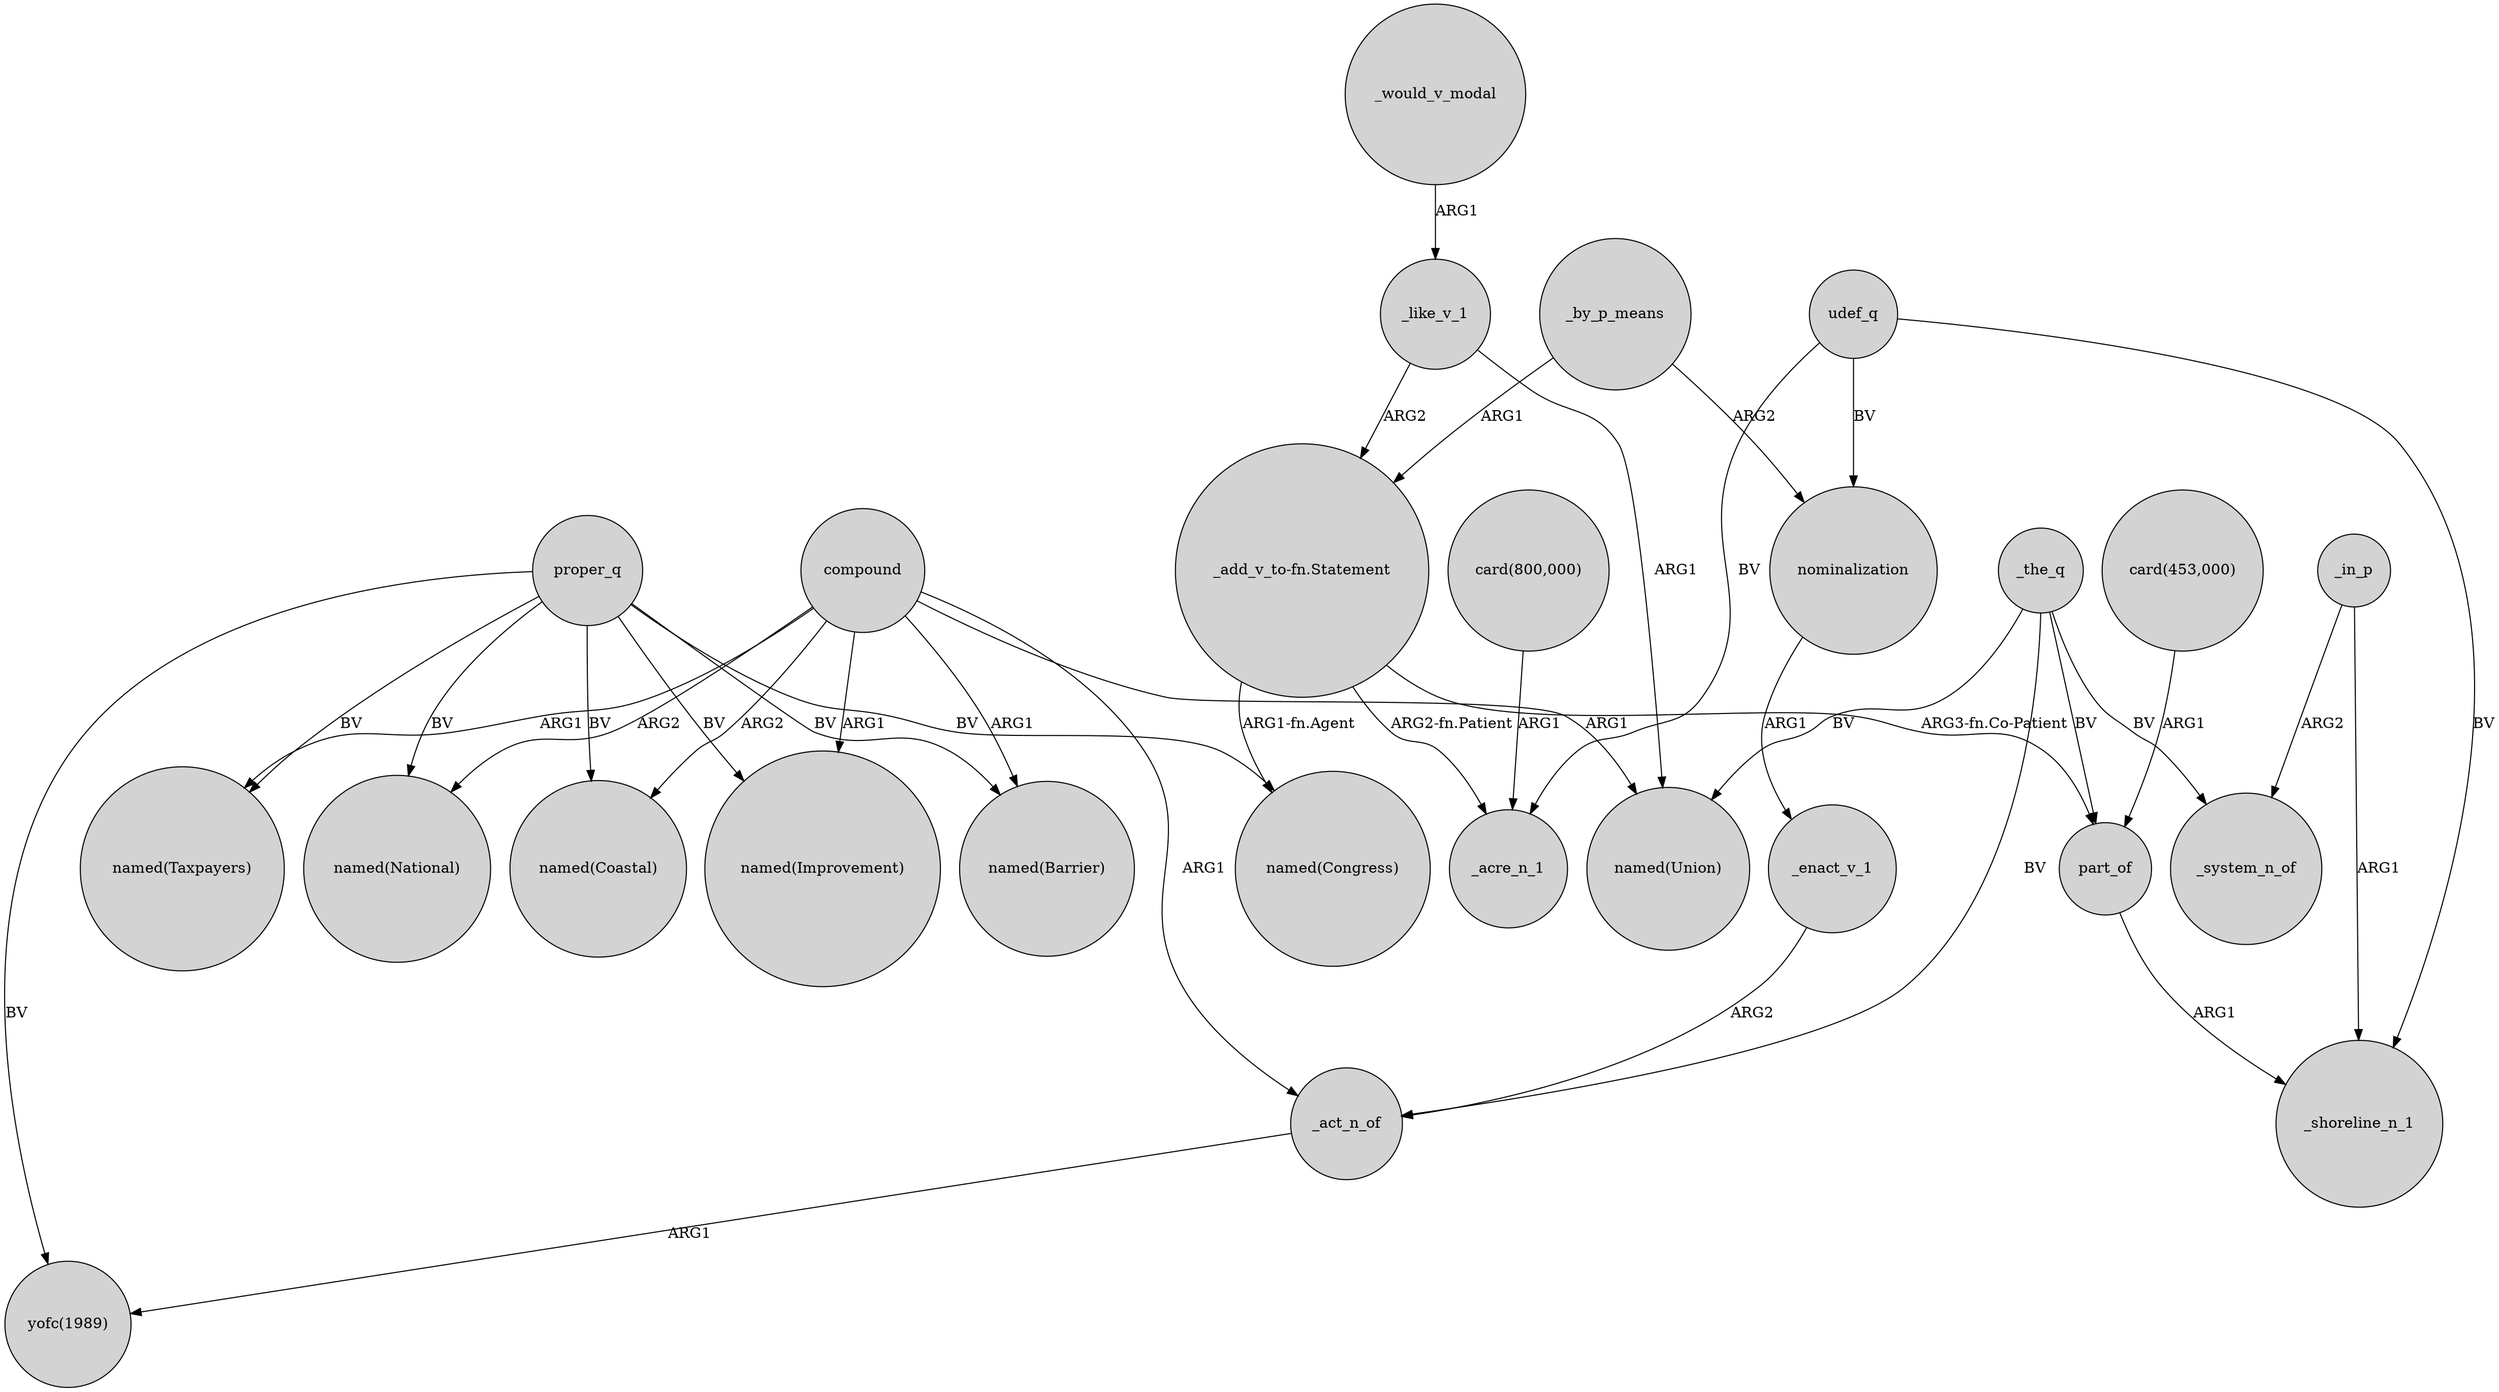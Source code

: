 digraph {
	node [shape=circle style=filled]
	"_add_v_to-fn.Statement" -> "named(Congress)" [label="ARG1-fn.Agent"]
	nominalization -> _enact_v_1 [label=ARG1]
	_by_p_means -> nominalization [label=ARG2]
	"card(800,000)" -> _acre_n_1 [label=ARG1]
	_by_p_means -> "_add_v_to-fn.Statement" [label=ARG1]
	compound -> "named(Coastal)" [label=ARG2]
	_the_q -> _act_n_of [label=BV]
	proper_q -> "named(Coastal)" [label=BV]
	proper_q -> "named(Improvement)" [label=BV]
	compound -> "named(Barrier)" [label=ARG1]
	"_add_v_to-fn.Statement" -> part_of [label="ARG3-fn.Co-Patient"]
	proper_q -> "named(Congress)" [label=BV]
	proper_q -> "yofc(1989)" [label=BV]
	_the_q -> "named(Union)" [label=BV]
	_would_v_modal -> _like_v_1 [label=ARG1]
	compound -> "named(Taxpayers)" [label=ARG1]
	udef_q -> _acre_n_1 [label=BV]
	compound -> "named(National)" [label=ARG2]
	_like_v_1 -> "_add_v_to-fn.Statement" [label=ARG2]
	_enact_v_1 -> _act_n_of [label=ARG2]
	compound -> "named(Union)" [label=ARG1]
	_act_n_of -> "yofc(1989)" [label=ARG1]
	"card(453,000)" -> part_of [label=ARG1]
	part_of -> _shoreline_n_1 [label=ARG1]
	_the_q -> part_of [label=BV]
	udef_q -> nominalization [label=BV]
	compound -> "named(Improvement)" [label=ARG1]
	compound -> _act_n_of [label=ARG1]
	_the_q -> _system_n_of [label=BV]
	proper_q -> "named(National)" [label=BV]
	"_add_v_to-fn.Statement" -> _acre_n_1 [label="ARG2-fn.Patient"]
	_in_p -> _shoreline_n_1 [label=ARG1]
	proper_q -> "named(Barrier)" [label=BV]
	_in_p -> _system_n_of [label=ARG2]
	_like_v_1 -> "named(Union)" [label=ARG1]
	udef_q -> _shoreline_n_1 [label=BV]
	proper_q -> "named(Taxpayers)" [label=BV]
}
